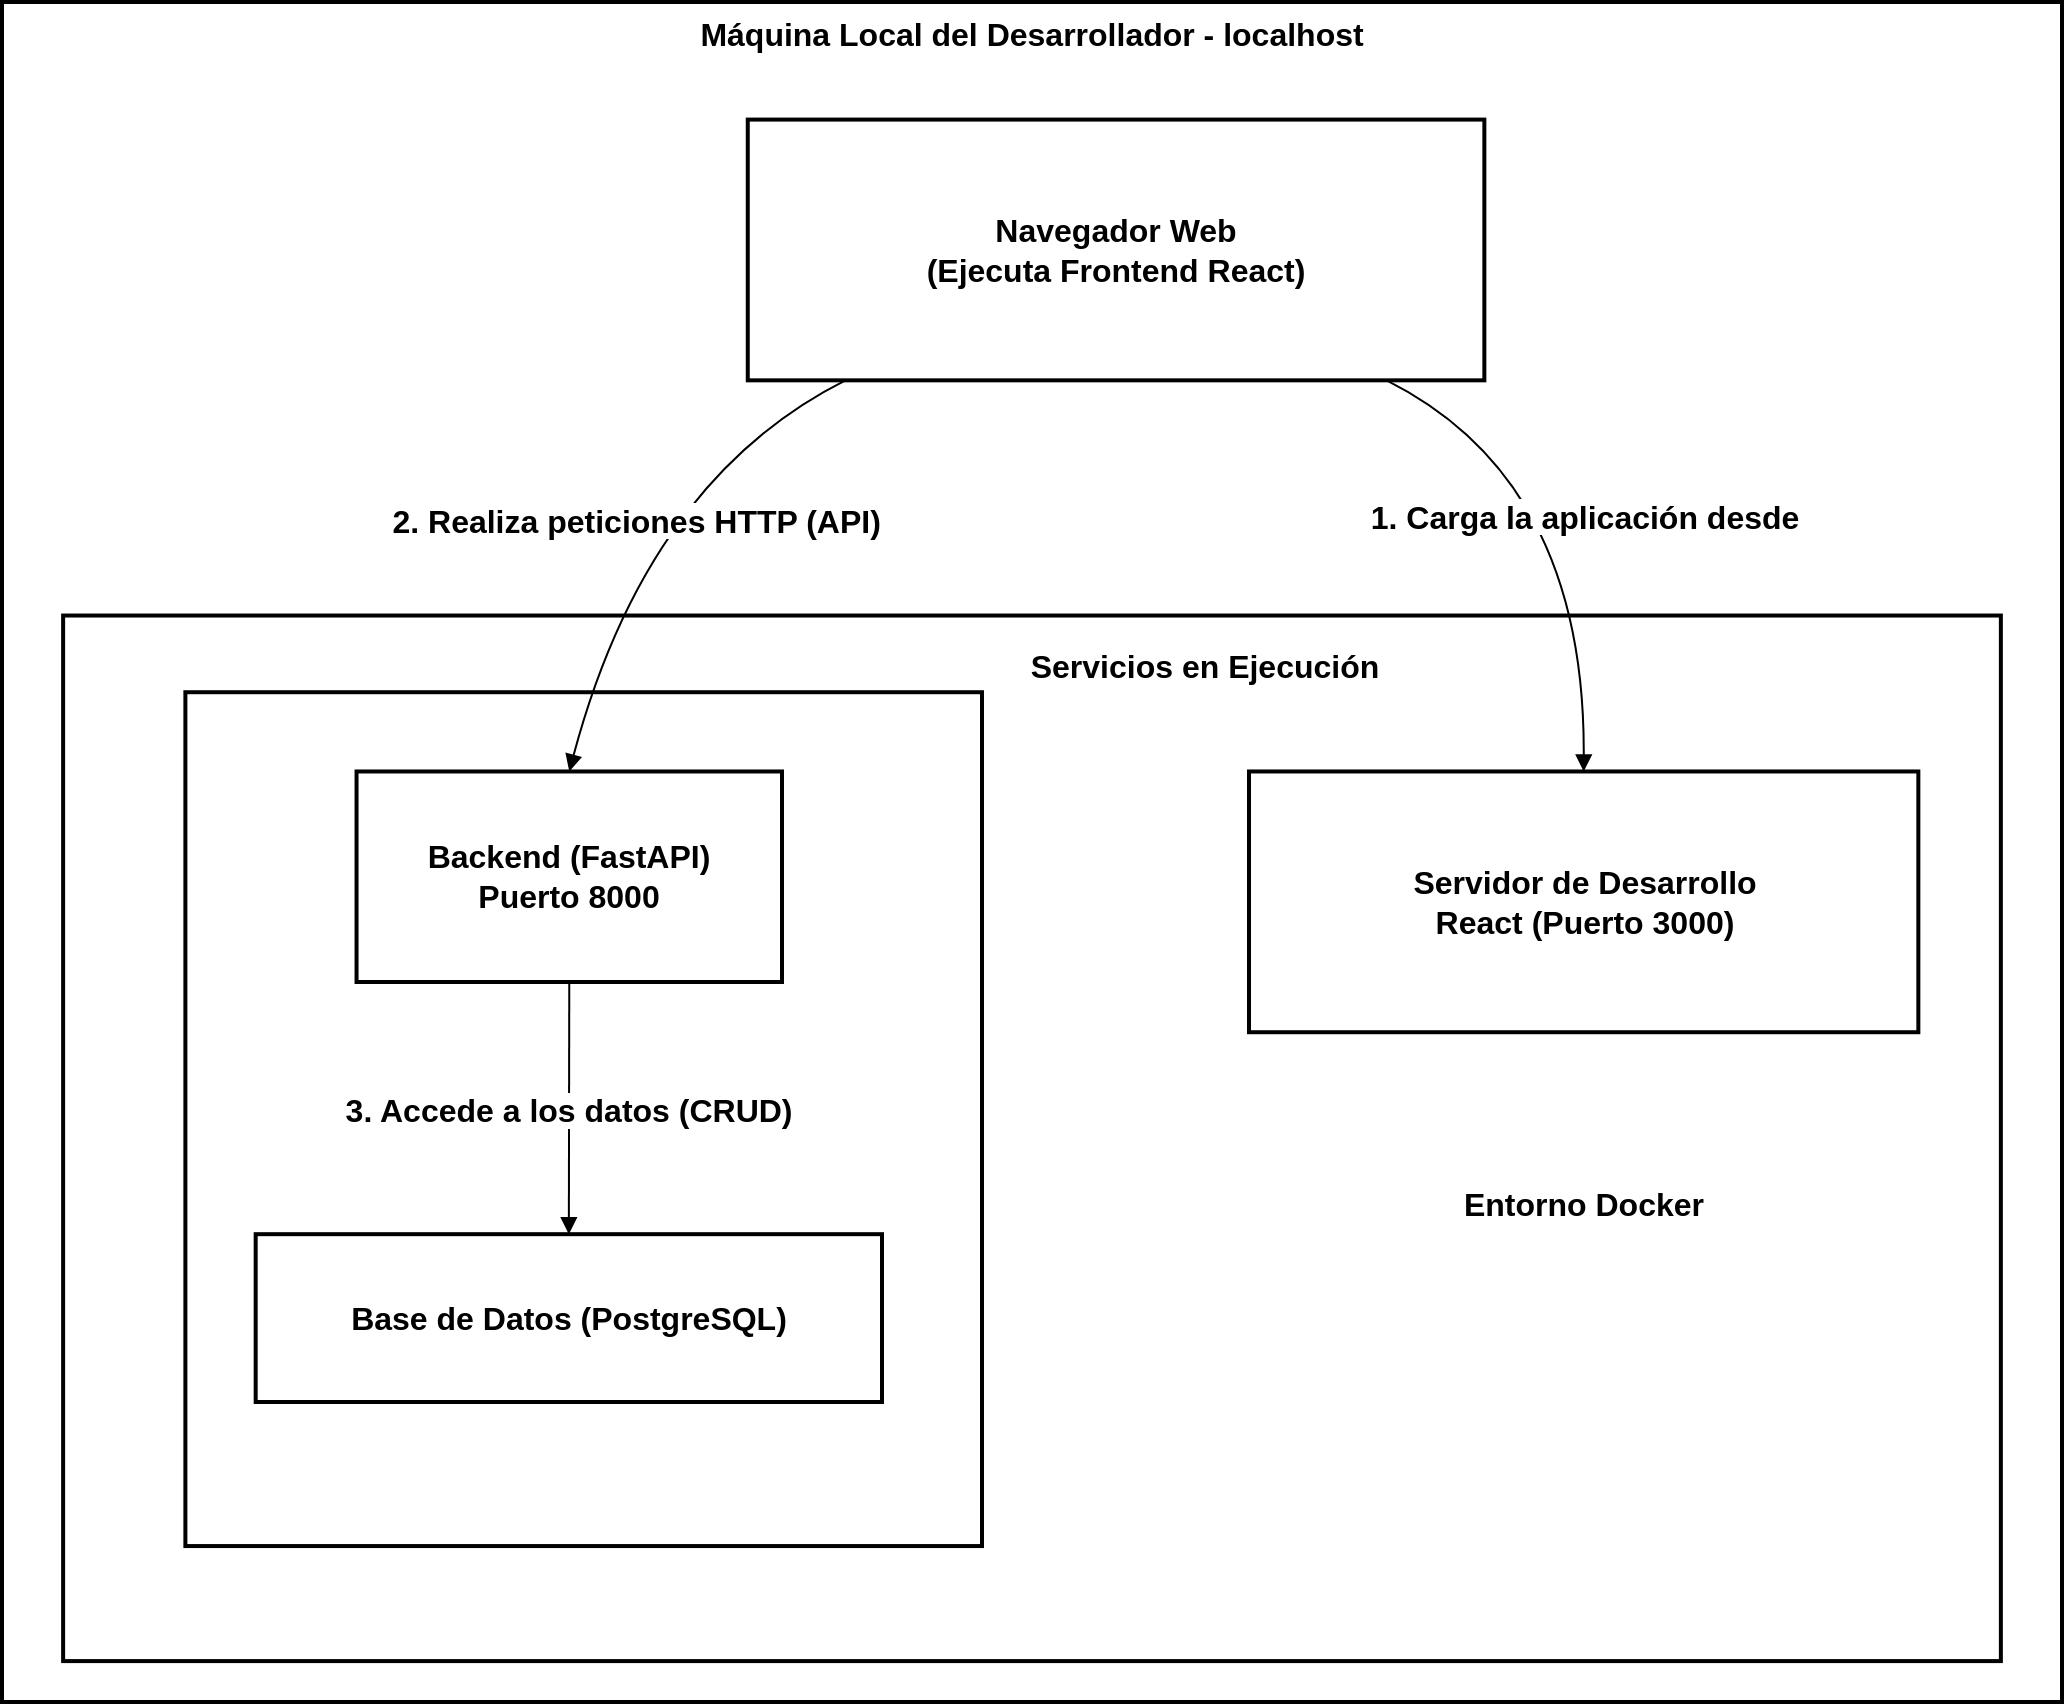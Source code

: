 <mxfile version="28.0.7">
  <diagram name="Page-1" id="rYkSNON5f-lDWxG6IL0g">
    <mxGraphModel dx="1346" dy="776" grid="1" gridSize="10" guides="1" tooltips="1" connect="1" arrows="1" fold="1" page="1" pageScale="1" pageWidth="850" pageHeight="1100" math="0" shadow="0">
      <root>
        <mxCell id="0" />
        <mxCell id="1" parent="0" />
        <mxCell id="6OKxg32zUcpk-TssQ5vP-1" value="Máquina Local del Desarrollador - localhost" style="whiteSpace=wrap;strokeWidth=2;verticalAlign=top;fontSize=16;fontStyle=1" vertex="1" parent="1">
          <mxGeometry x="20" y="20" width="1030" height="850" as="geometry" />
        </mxCell>
        <mxCell id="6OKxg32zUcpk-TssQ5vP-7" value="" style="whiteSpace=wrap;strokeWidth=2;" vertex="1" parent="6OKxg32zUcpk-TssQ5vP-1">
          <mxGeometry x="30.564" y="306.767" width="968.872" height="522.782" as="geometry" />
        </mxCell>
        <mxCell id="6OKxg32zUcpk-TssQ5vP-3" value="" style="whiteSpace=wrap;strokeWidth=2;fontSize=16;fontStyle=1" vertex="1" parent="6OKxg32zUcpk-TssQ5vP-1">
          <mxGeometry x="91.69" y="345.11" width="398.31" height="426.92" as="geometry" />
        </mxCell>
        <mxCell id="6OKxg32zUcpk-TssQ5vP-2" value="Backend (FastAPI)&#xa;Puerto 8000" style="whiteSpace=wrap;strokeWidth=2;fontSize=16;fontStyle=1" vertex="1" parent="6OKxg32zUcpk-TssQ5vP-1">
          <mxGeometry x="177.27" y="384.74" width="212.73" height="105.26" as="geometry" />
        </mxCell>
        <mxCell id="6OKxg32zUcpk-TssQ5vP-4" value="Navegador Web&#xa;(Ejecuta Frontend React)" style="whiteSpace=wrap;strokeWidth=2;fontSize=16;fontStyle=1" vertex="1" parent="6OKxg32zUcpk-TssQ5vP-1">
          <mxGeometry x="372.878" y="58.797" width="368.294" height="130.376" as="geometry" />
        </mxCell>
        <mxCell id="6OKxg32zUcpk-TssQ5vP-5" value="Servidor de Desarrollo&#xa;React (Puerto 3000)" style="whiteSpace=wrap;strokeWidth=2;fontSize=16;fontStyle=1" vertex="1" parent="6OKxg32zUcpk-TssQ5vP-1">
          <mxGeometry x="623.501" y="384.737" width="334.674" height="130.376" as="geometry" />
        </mxCell>
        <mxCell id="6OKxg32zUcpk-TssQ5vP-6" value="Base de Datos (PostgreSQL)" style="whiteSpace=wrap;strokeWidth=2;fontSize=16;fontStyle=1" vertex="1" parent="6OKxg32zUcpk-TssQ5vP-1">
          <mxGeometry x="126.84" y="616.09" width="313.16" height="83.91" as="geometry" />
        </mxCell>
        <mxCell id="6OKxg32zUcpk-TssQ5vP-8" value="1. Carga la aplicación desde" style="curved=1;startArrow=none;endArrow=block;exitX=0.86;exitY=0.99;entryX=0.5;entryY=0;rounded=0;fontSize=16;fontStyle=1" edge="1" parent="6OKxg32zUcpk-TssQ5vP-1" source="6OKxg32zUcpk-TssQ5vP-4" target="6OKxg32zUcpk-TssQ5vP-5">
          <mxGeometry relative="1" as="geometry">
            <Array as="points">
              <mxPoint x="791.602" y="239.023" />
            </Array>
          </mxGeometry>
        </mxCell>
        <mxCell id="6OKxg32zUcpk-TssQ5vP-9" value="2. Realiza peticiones HTTP (API)" style="curved=1;startArrow=none;endArrow=block;exitX=0.14;exitY=0.99;entryX=0.5;entryY=0;rounded=0;fontSize=16;fontStyle=1" edge="1" parent="6OKxg32zUcpk-TssQ5vP-1" source="6OKxg32zUcpk-TssQ5vP-4" target="6OKxg32zUcpk-TssQ5vP-2">
          <mxGeometry relative="1" as="geometry">
            <Array as="points">
              <mxPoint x="322.448" y="239.023" />
            </Array>
          </mxGeometry>
        </mxCell>
        <mxCell id="6OKxg32zUcpk-TssQ5vP-10" value="3. Accede a los datos (CRUD)" style="curved=1;startArrow=none;endArrow=block;exitX=0.5;exitY=1;entryX=0.5;entryY=0.01;rounded=0;fontSize=16;fontStyle=1" edge="1" parent="6OKxg32zUcpk-TssQ5vP-1" source="6OKxg32zUcpk-TssQ5vP-2" target="6OKxg32zUcpk-TssQ5vP-6">
          <mxGeometry relative="1" as="geometry">
            <Array as="points" />
          </mxGeometry>
        </mxCell>
        <mxCell id="6OKxg32zUcpk-TssQ5vP-12" value="&lt;font style=&quot;font-size: 16px;&quot;&gt;&lt;b&gt;Servicios en Ejecución&lt;/b&gt;&lt;/font&gt;" style="text;html=1;align=center;verticalAlign=middle;whiteSpace=wrap;rounded=0;" vertex="1" parent="6OKxg32zUcpk-TssQ5vP-1">
          <mxGeometry x="372.878" y="306.767" width="456.929" height="51.128" as="geometry" />
        </mxCell>
        <mxCell id="6OKxg32zUcpk-TssQ5vP-13" value="&lt;span style=&quot;font-size: 16px; font-weight: 700;&quot;&gt;Entorno Docker&lt;/span&gt;" style="text;html=1;align=center;verticalAlign=middle;whiteSpace=wrap;rounded=0;" vertex="1" parent="6OKxg32zUcpk-TssQ5vP-1">
          <mxGeometry x="683.865" y="575.188" width="213.947" height="51.128" as="geometry" />
        </mxCell>
      </root>
    </mxGraphModel>
  </diagram>
</mxfile>
